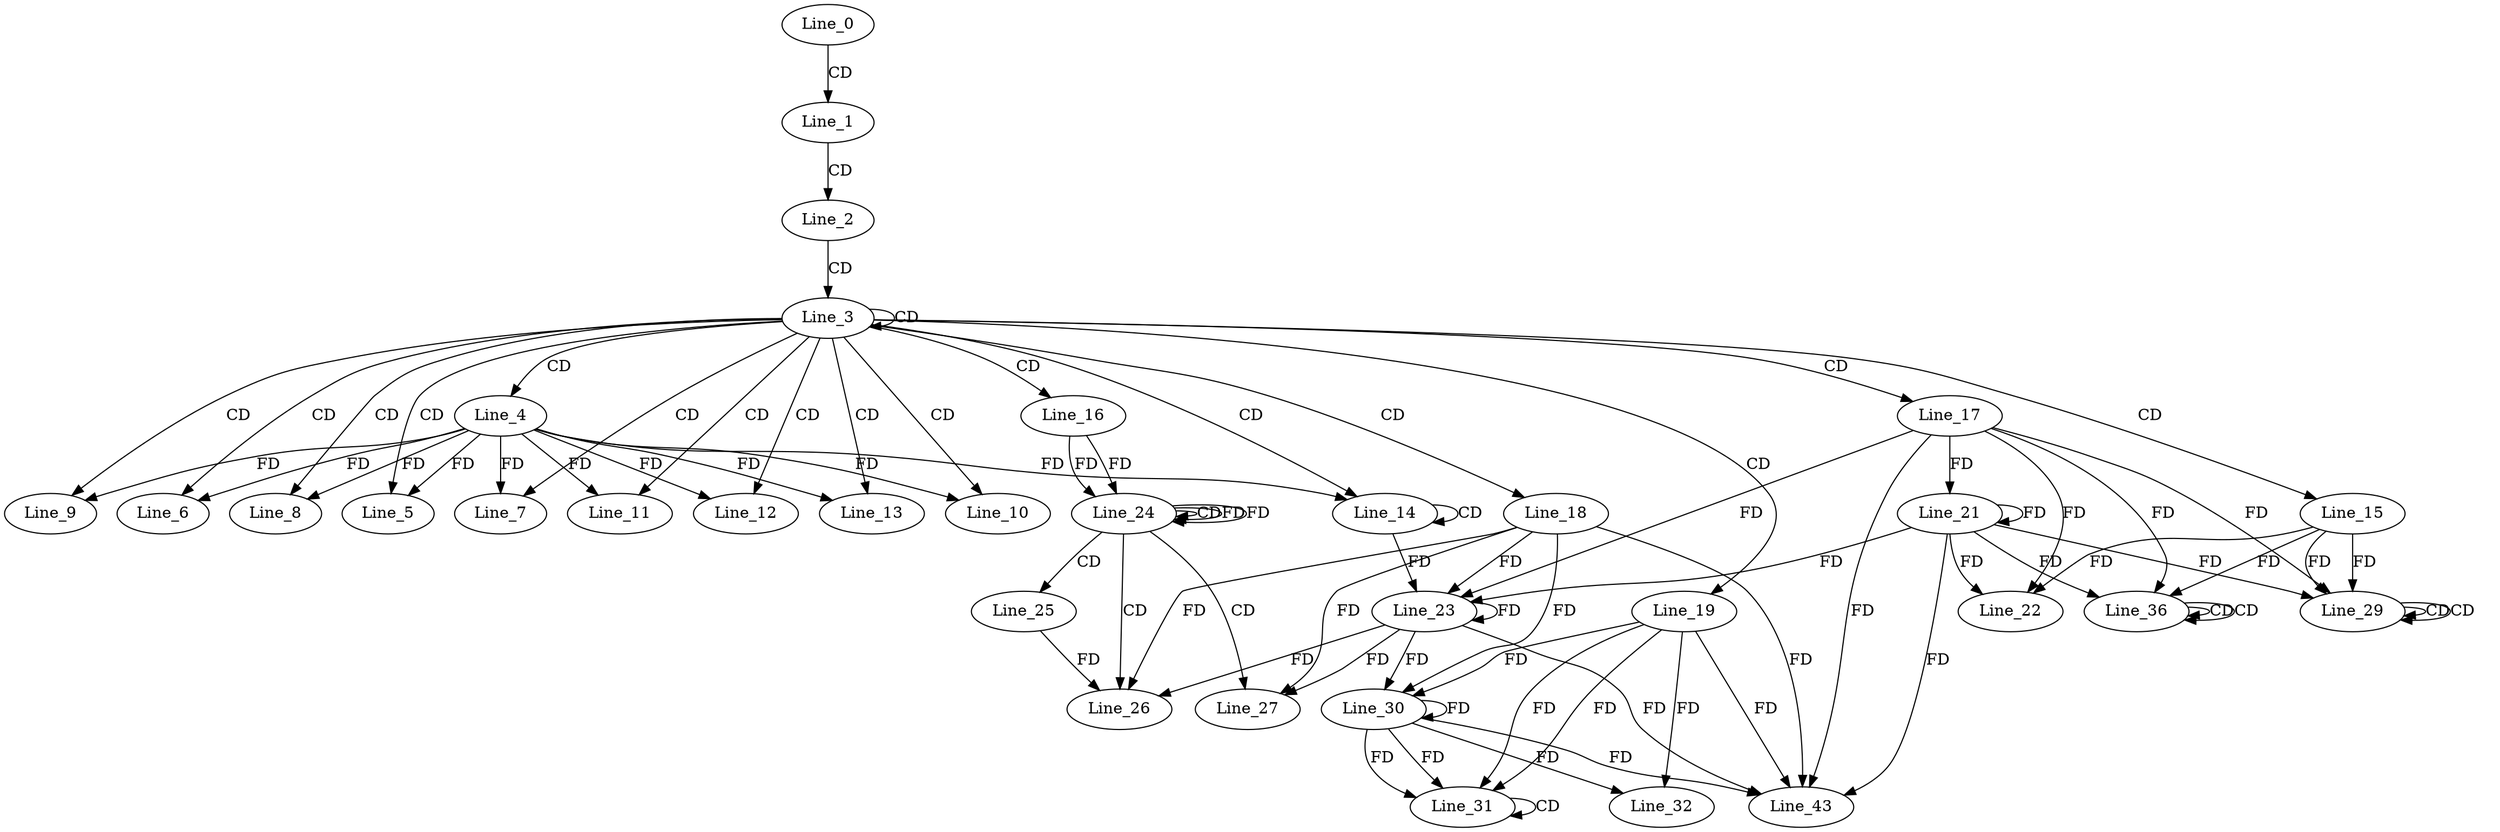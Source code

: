 digraph G {
  Line_0;
  Line_1;
  Line_2;
  Line_3;
  Line_4;
  Line_5;
  Line_5;
  Line_6;
  Line_6;
  Line_7;
  Line_7;
  Line_8;
  Line_8;
  Line_9;
  Line_9;
  Line_10;
  Line_10;
  Line_11;
  Line_11;
  Line_12;
  Line_12;
  Line_13;
  Line_13;
  Line_14;
  Line_14;
  Line_15;
  Line_16;
  Line_17;
  Line_18;
  Line_19;
  Line_21;
  Line_21;
  Line_22;
  Line_23;
  Line_23;
  Line_24;
  Line_24;
  Line_24;
  Line_25;
  Line_26;
  Line_27;
  Line_29;
  Line_29;
  Line_29;
  Line_30;
  Line_30;
  Line_31;
  Line_31;
  Line_32;
  Line_36;
  Line_36;
  Line_36;
  Line_43;
  Line_0 -> Line_1 [ label="CD" ];
  Line_1 -> Line_2 [ label="CD" ];
  Line_2 -> Line_3 [ label="CD" ];
  Line_3 -> Line_3 [ label="CD" ];
  Line_3 -> Line_4 [ label="CD" ];
  Line_3 -> Line_5 [ label="CD" ];
  Line_4 -> Line_5 [ label="FD" ];
  Line_3 -> Line_6 [ label="CD" ];
  Line_4 -> Line_6 [ label="FD" ];
  Line_3 -> Line_7 [ label="CD" ];
  Line_4 -> Line_7 [ label="FD" ];
  Line_3 -> Line_8 [ label="CD" ];
  Line_4 -> Line_8 [ label="FD" ];
  Line_3 -> Line_9 [ label="CD" ];
  Line_4 -> Line_9 [ label="FD" ];
  Line_3 -> Line_10 [ label="CD" ];
  Line_4 -> Line_10 [ label="FD" ];
  Line_3 -> Line_11 [ label="CD" ];
  Line_4 -> Line_11 [ label="FD" ];
  Line_3 -> Line_12 [ label="CD" ];
  Line_4 -> Line_12 [ label="FD" ];
  Line_3 -> Line_13 [ label="CD" ];
  Line_4 -> Line_13 [ label="FD" ];
  Line_3 -> Line_14 [ label="CD" ];
  Line_14 -> Line_14 [ label="CD" ];
  Line_4 -> Line_14 [ label="FD" ];
  Line_3 -> Line_15 [ label="CD" ];
  Line_3 -> Line_16 [ label="CD" ];
  Line_3 -> Line_17 [ label="CD" ];
  Line_3 -> Line_18 [ label="CD" ];
  Line_3 -> Line_19 [ label="CD" ];
  Line_17 -> Line_21 [ label="FD" ];
  Line_21 -> Line_21 [ label="FD" ];
  Line_17 -> Line_22 [ label="FD" ];
  Line_21 -> Line_22 [ label="FD" ];
  Line_15 -> Line_22 [ label="FD" ];
  Line_18 -> Line_23 [ label="FD" ];
  Line_23 -> Line_23 [ label="FD" ];
  Line_17 -> Line_23 [ label="FD" ];
  Line_21 -> Line_23 [ label="FD" ];
  Line_14 -> Line_23 [ label="FD" ];
  Line_16 -> Line_24 [ label="FD" ];
  Line_24 -> Line_24 [ label="CD" ];
  Line_24 -> Line_24 [ label="FD" ];
  Line_16 -> Line_24 [ label="FD" ];
  Line_24 -> Line_25 [ label="CD" ];
  Line_24 -> Line_26 [ label="CD" ];
  Line_18 -> Line_26 [ label="FD" ];
  Line_23 -> Line_26 [ label="FD" ];
  Line_25 -> Line_26 [ label="FD" ];
  Line_24 -> Line_27 [ label="CD" ];
  Line_18 -> Line_27 [ label="FD" ];
  Line_23 -> Line_27 [ label="FD" ];
  Line_15 -> Line_29 [ label="FD" ];
  Line_29 -> Line_29 [ label="CD" ];
  Line_15 -> Line_29 [ label="FD" ];
  Line_29 -> Line_29 [ label="CD" ];
  Line_17 -> Line_29 [ label="FD" ];
  Line_21 -> Line_29 [ label="FD" ];
  Line_19 -> Line_30 [ label="FD" ];
  Line_30 -> Line_30 [ label="FD" ];
  Line_18 -> Line_30 [ label="FD" ];
  Line_23 -> Line_30 [ label="FD" ];
  Line_19 -> Line_31 [ label="FD" ];
  Line_30 -> Line_31 [ label="FD" ];
  Line_31 -> Line_31 [ label="CD" ];
  Line_19 -> Line_31 [ label="FD" ];
  Line_30 -> Line_31 [ label="FD" ];
  Line_19 -> Line_32 [ label="FD" ];
  Line_30 -> Line_32 [ label="FD" ];
  Line_36 -> Line_36 [ label="CD" ];
  Line_15 -> Line_36 [ label="FD" ];
  Line_36 -> Line_36 [ label="CD" ];
  Line_17 -> Line_36 [ label="FD" ];
  Line_21 -> Line_36 [ label="FD" ];
  Line_17 -> Line_43 [ label="FD" ];
  Line_21 -> Line_43 [ label="FD" ];
  Line_18 -> Line_43 [ label="FD" ];
  Line_23 -> Line_43 [ label="FD" ];
  Line_19 -> Line_43 [ label="FD" ];
  Line_30 -> Line_43 [ label="FD" ];
  Line_24 -> Line_24 [ label="FD" ];
}
